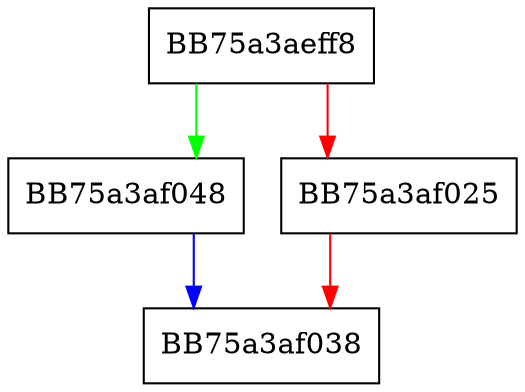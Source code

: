 digraph getGlobalConstructor {
  node [shape="box"];
  graph [splines=ortho];
  BB75a3aeff8 -> BB75a3af048 [color="green"];
  BB75a3aeff8 -> BB75a3af025 [color="red"];
  BB75a3af025 -> BB75a3af038 [color="red"];
  BB75a3af048 -> BB75a3af038 [color="blue"];
}